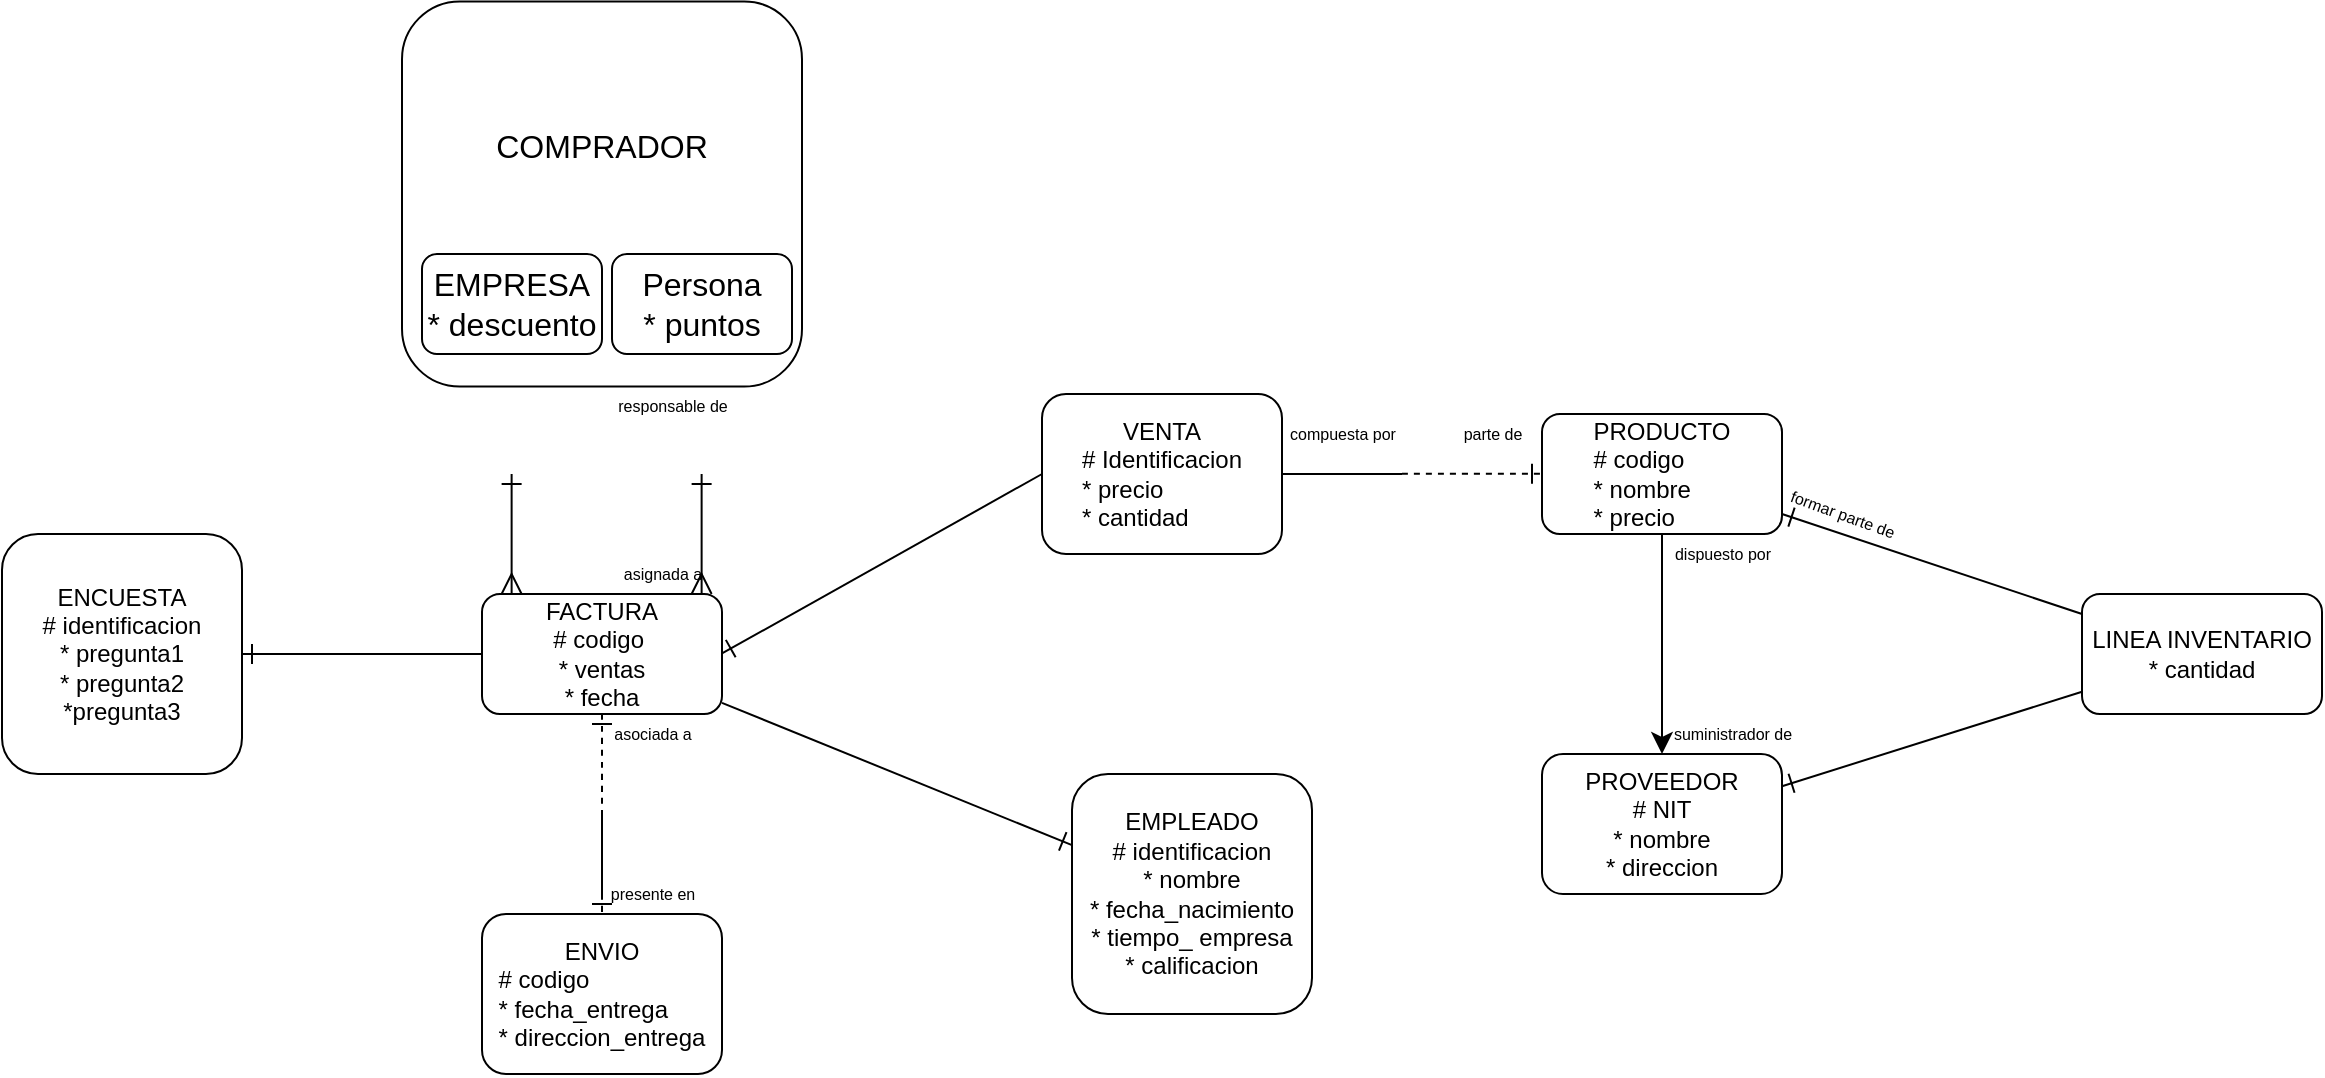 <mxfile version="21.1.5" type="github">
  <diagram name="Page-1" id="welwAuUpqZPMjJ7m0QYO">
    <mxGraphModel dx="1436" dy="448" grid="1" gridSize="10" guides="1" tooltips="1" connect="1" arrows="1" fold="1" page="1" pageScale="1" pageWidth="850" pageHeight="1100" math="0" shadow="0">
      <root>
        <mxCell id="0" />
        <mxCell id="1" parent="0" />
        <mxCell id="qYcrkfFkZDpFq10aM7kx-1" value="COMPRADOR&lt;br style=&quot;color: rgb(255, 255, 255); font-size: 12px;&quot;&gt;&lt;div style=&quot;color: rgb(255, 255, 255); font-size: 12px; text-align: left; line-height: 12px;&quot;&gt;&lt;span style=&quot;background-color: initial;&quot;&gt;# identificacion&lt;/span&gt;&lt;/div&gt;&lt;div style=&quot;color: rgb(255, 255, 255); font-size: 12px; text-align: left; line-height: 12px;&quot;&gt;&lt;span style=&quot;background-color: initial;&quot;&gt;* nombre&lt;/span&gt;&lt;/div&gt;&lt;div style=&quot;color: rgb(255, 255, 255); font-size: 12px; text-align: left; line-height: 12px;&quot;&gt;&lt;span style=&quot;background-color: initial;&quot;&gt;* cantidad&lt;/span&gt;&lt;/div&gt;&lt;div style=&quot;color: rgb(255, 255, 255); font-size: 12px; text-align: left; line-height: 12px;&quot;&gt;&lt;span style=&quot;background-color: initial;&quot;&gt;&lt;br&gt;&lt;/span&gt;&lt;/div&gt;" style="rounded=1;whiteSpace=wrap;html=1;fontSize=16;direction=east;" parent="1" vertex="1">
          <mxGeometry x="30" y="103.75" width="200" height="192.5" as="geometry" />
        </mxCell>
        <mxCell id="qYcrkfFkZDpFq10aM7kx-2" value="" style="edgeStyle=none;curved=1;rounded=0;orthogonalLoop=1;jettySize=auto;html=1;fontSize=12;startSize=8;endSize=8;endArrow=none;endFill=0;" parent="1" source="qYcrkfFkZDpFq10aM7kx-4" edge="1">
          <mxGeometry relative="1" as="geometry">
            <mxPoint x="530" y="340" as="targetPoint" />
          </mxGeometry>
        </mxCell>
        <mxCell id="qYcrkfFkZDpFq10aM7kx-4" value="VENTA&lt;br&gt;# Identificacion&lt;br&gt;&lt;div style=&quot;text-align: left;&quot;&gt;&lt;span style=&quot;background-color: initial;&quot;&gt;* precio&lt;/span&gt;&lt;/div&gt;&lt;div style=&quot;text-align: left;&quot;&gt;&lt;span style=&quot;background-color: initial;&quot;&gt;* cantidad&lt;/span&gt;&lt;/div&gt;" style="rounded=1;whiteSpace=wrap;html=1;" parent="1" vertex="1">
          <mxGeometry x="350" y="300" width="120" height="80" as="geometry" />
        </mxCell>
        <mxCell id="qYcrkfFkZDpFq10aM7kx-5" style="edgeStyle=none;curved=1;rounded=0;orthogonalLoop=1;jettySize=auto;html=1;fontSize=12;startSize=8;endSize=8;" parent="1" source="qYcrkfFkZDpFq10aM7kx-7" target="qYcrkfFkZDpFq10aM7kx-12" edge="1">
          <mxGeometry relative="1" as="geometry" />
        </mxCell>
        <mxCell id="qYcrkfFkZDpFq10aM7kx-6" value="" style="edgeStyle=none;curved=1;rounded=0;orthogonalLoop=1;jettySize=auto;html=1;fontSize=12;startSize=8;endSize=8;endArrow=none;endFill=0;startArrow=ERone;startFill=0;" parent="1" source="qYcrkfFkZDpFq10aM7kx-7" target="qYcrkfFkZDpFq10aM7kx-10" edge="1">
          <mxGeometry relative="1" as="geometry" />
        </mxCell>
        <mxCell id="qYcrkfFkZDpFq10aM7kx-7" value="PRODUCTO&lt;br&gt;&lt;div style=&quot;text-align: left;&quot;&gt;&lt;span style=&quot;background-color: initial;&quot;&gt;# codigo&lt;/span&gt;&lt;/div&gt;&lt;div style=&quot;text-align: left;&quot;&gt;&lt;span style=&quot;background-color: initial;&quot;&gt;* nombre&amp;nbsp;&lt;/span&gt;&lt;/div&gt;&lt;div style=&quot;text-align: left;&quot;&gt;&lt;span style=&quot;background-color: initial;&quot;&gt;* precio&lt;/span&gt;&lt;/div&gt;" style="rounded=1;whiteSpace=wrap;html=1;align=center;" parent="1" vertex="1">
          <mxGeometry x="600" y="310" width="120" height="60" as="geometry" />
        </mxCell>
        <mxCell id="qYcrkfFkZDpFq10aM7kx-10" value="LINEA INVENTARIO&lt;br&gt;* cantidad" style="rounded=1;whiteSpace=wrap;html=1;" parent="1" vertex="1">
          <mxGeometry x="870" y="400" width="120" height="60" as="geometry" />
        </mxCell>
        <mxCell id="qYcrkfFkZDpFq10aM7kx-11" value="" style="edgeStyle=none;curved=1;rounded=0;orthogonalLoop=1;jettySize=auto;html=1;fontSize=12;startSize=8;endSize=8;endArrow=none;endFill=0;startArrow=ERone;startFill=0;" parent="1" source="qYcrkfFkZDpFq10aM7kx-12" target="qYcrkfFkZDpFq10aM7kx-10" edge="1">
          <mxGeometry relative="1" as="geometry" />
        </mxCell>
        <mxCell id="qYcrkfFkZDpFq10aM7kx-12" value="PROVEEDOR&lt;br&gt;# NIT&lt;br&gt;* nombre&lt;br&gt;* direccion" style="rounded=1;whiteSpace=wrap;html=1;" parent="1" vertex="1">
          <mxGeometry x="600" y="480" width="120" height="70" as="geometry" />
        </mxCell>
        <mxCell id="qYcrkfFkZDpFq10aM7kx-13" value="ENVIO&lt;br&gt;&lt;div style=&quot;text-align: left;&quot;&gt;&lt;span style=&quot;background-color: initial;&quot;&gt;# codigo&lt;/span&gt;&lt;/div&gt;&lt;div style=&quot;text-align: left;&quot;&gt;&lt;span style=&quot;background-color: initial;&quot;&gt;* fecha_entrega&lt;/span&gt;&lt;/div&gt;&lt;div style=&quot;text-align: left;&quot;&gt;&lt;span style=&quot;background-color: initial;&quot;&gt;* direccion_entrega&lt;/span&gt;&lt;/div&gt;" style="rounded=1;whiteSpace=wrap;html=1;" parent="1" vertex="1">
          <mxGeometry x="70" y="560" width="120" height="80" as="geometry" />
        </mxCell>
        <mxCell id="qYcrkfFkZDpFq10aM7kx-15" style="edgeStyle=none;curved=1;rounded=0;orthogonalLoop=1;jettySize=auto;html=1;entryX=0.5;entryY=0;entryDx=0;entryDy=0;fontSize=12;startSize=8;endSize=8;dashed=1;endArrow=ERone;endFill=0;startArrow=ERone;startFill=0;" parent="1" source="qYcrkfFkZDpFq10aM7kx-17" target="qYcrkfFkZDpFq10aM7kx-13" edge="1">
          <mxGeometry relative="1" as="geometry" />
        </mxCell>
        <mxCell id="qYcrkfFkZDpFq10aM7kx-16" value="" style="edgeStyle=none;curved=1;rounded=0;orthogonalLoop=1;jettySize=auto;html=1;fontSize=12;startSize=8;endSize=8;endArrow=ERone;endFill=0;" parent="1" source="qYcrkfFkZDpFq10aM7kx-17" target="qYcrkfFkZDpFq10aM7kx-20" edge="1">
          <mxGeometry relative="1" as="geometry" />
        </mxCell>
        <mxCell id="sSpzTHMyrxtLYqOQlPgQ-4" value="" style="edgeStyle=none;curved=1;rounded=0;orthogonalLoop=1;jettySize=auto;html=1;fontSize=12;startSize=8;endSize=8;endArrow=ERone;endFill=0;" edge="1" parent="1" source="qYcrkfFkZDpFq10aM7kx-17" target="sSpzTHMyrxtLYqOQlPgQ-1">
          <mxGeometry relative="1" as="geometry" />
        </mxCell>
        <mxCell id="qYcrkfFkZDpFq10aM7kx-17" value="FACTURA&lt;br&gt;# codigo&amp;nbsp;&lt;br&gt;* ventas&lt;br&gt;* fecha" style="rounded=1;whiteSpace=wrap;html=1;" parent="1" vertex="1">
          <mxGeometry x="70" y="400" width="120" height="60" as="geometry" />
        </mxCell>
        <mxCell id="qYcrkfFkZDpFq10aM7kx-18" value="Persona&lt;br&gt;* puntos" style="rounded=1;whiteSpace=wrap;html=1;fontSize=16;" parent="1" vertex="1">
          <mxGeometry x="135" y="230" width="90" height="50" as="geometry" />
        </mxCell>
        <mxCell id="qYcrkfFkZDpFq10aM7kx-19" value="EMPRESA&lt;br&gt;* descuento" style="rounded=1;whiteSpace=wrap;html=1;fontSize=16;" parent="1" vertex="1">
          <mxGeometry x="40" y="230" width="90" height="50" as="geometry" />
        </mxCell>
        <mxCell id="qYcrkfFkZDpFq10aM7kx-20" value="EMPLEADO&lt;br&gt;# identificacion&lt;br&gt;* nombre&lt;br&gt;* fecha_nacimiento&lt;br&gt;* tiempo_ empresa&lt;br&gt;* calificacion" style="rounded=1;whiteSpace=wrap;html=1;" parent="1" vertex="1">
          <mxGeometry x="365" y="490" width="120" height="120" as="geometry" />
        </mxCell>
        <mxCell id="qYcrkfFkZDpFq10aM7kx-21" value="compuesta por" style="text;html=1;align=center;verticalAlign=middle;resizable=0;points=[];autosize=1;strokeColor=none;fillColor=none;fontSize=8;" parent="1" vertex="1">
          <mxGeometry x="460" y="310" width="80" height="20" as="geometry" />
        </mxCell>
        <mxCell id="qYcrkfFkZDpFq10aM7kx-22" value="parte de" style="text;html=1;align=center;verticalAlign=middle;resizable=0;points=[];autosize=1;strokeColor=none;fillColor=none;fontSize=8;" parent="1" vertex="1">
          <mxGeometry x="550" y="310" width="50" height="20" as="geometry" />
        </mxCell>
        <mxCell id="qYcrkfFkZDpFq10aM7kx-25" style="edgeStyle=none;curved=1;rounded=0;orthogonalLoop=1;jettySize=auto;html=1;fontSize=12;startSize=8;endSize=8;endArrow=none;endFill=0;" parent="1" edge="1">
          <mxGeometry relative="1" as="geometry">
            <mxPoint x="130" y="510" as="sourcePoint" />
            <mxPoint x="130" y="550" as="targetPoint" />
          </mxGeometry>
        </mxCell>
        <mxCell id="qYcrkfFkZDpFq10aM7kx-26" value="asociada a" style="text;html=1;align=center;verticalAlign=middle;resizable=0;points=[];autosize=1;strokeColor=none;fillColor=none;fontSize=8;" parent="1" vertex="1">
          <mxGeometry x="125" y="460" width="60" height="20" as="geometry" />
        </mxCell>
        <mxCell id="qYcrkfFkZDpFq10aM7kx-27" value="presente en" style="text;html=1;align=center;verticalAlign=middle;resizable=0;points=[];autosize=1;strokeColor=none;fillColor=none;fontSize=8;" parent="1" vertex="1">
          <mxGeometry x="120" y="540" width="70" height="20" as="geometry" />
        </mxCell>
        <mxCell id="qYcrkfFkZDpFq10aM7kx-28" value="dispuesto por" style="text;html=1;align=center;verticalAlign=middle;resizable=0;points=[];autosize=1;strokeColor=none;fillColor=none;fontSize=8;" parent="1" vertex="1">
          <mxGeometry x="655" y="370" width="70" height="20" as="geometry" />
        </mxCell>
        <mxCell id="qYcrkfFkZDpFq10aM7kx-29" value="suministrador de" style="text;html=1;align=center;verticalAlign=middle;resizable=0;points=[];autosize=1;strokeColor=none;fillColor=none;fontSize=8;" parent="1" vertex="1">
          <mxGeometry x="655" y="460" width="80" height="20" as="geometry" />
        </mxCell>
        <mxCell id="qYcrkfFkZDpFq10aM7kx-30" value="formar parte de" style="text;html=1;align=center;verticalAlign=middle;resizable=0;points=[];autosize=1;strokeColor=none;fillColor=none;fontSize=8;rotation=20;" parent="1" vertex="1">
          <mxGeometry x="710" y="350" width="80" height="20" as="geometry" />
        </mxCell>
        <mxCell id="sSpzTHMyrxtLYqOQlPgQ-1" value="ENCUESTA&lt;br&gt;# identificacion&lt;br&gt;* pregunta1&lt;br&gt;* pregunta2&lt;br&gt;*pregunta3&lt;br&gt;" style="rounded=1;whiteSpace=wrap;html=1;" vertex="1" parent="1">
          <mxGeometry x="-170" y="370" width="120" height="120" as="geometry" />
        </mxCell>
        <mxCell id="sSpzTHMyrxtLYqOQlPgQ-5" value="" style="edgeStyle=none;curved=1;rounded=0;orthogonalLoop=1;jettySize=auto;html=1;fontSize=12;startSize=8;endSize=8;endArrow=ERone;endFill=0;dashed=1;" edge="1" parent="1">
          <mxGeometry relative="1" as="geometry">
            <mxPoint x="530" y="339.89" as="sourcePoint" />
            <mxPoint x="600" y="339.89" as="targetPoint" />
          </mxGeometry>
        </mxCell>
        <mxCell id="sSpzTHMyrxtLYqOQlPgQ-7" value="" style="edgeStyle=none;curved=1;rounded=0;orthogonalLoop=1;jettySize=auto;html=1;fontSize=12;startSize=8;endSize=8;endArrow=ERone;endFill=0;exitX=0;exitY=0.5;exitDx=0;exitDy=0;" edge="1" parent="1" source="qYcrkfFkZDpFq10aM7kx-4">
          <mxGeometry relative="1" as="geometry">
            <mxPoint x="240" y="429.74" as="sourcePoint" />
            <mxPoint x="190" y="429.74" as="targetPoint" />
          </mxGeometry>
        </mxCell>
        <mxCell id="sSpzTHMyrxtLYqOQlPgQ-8" value="responsable de" style="text;html=1;align=center;verticalAlign=middle;resizable=0;points=[];autosize=1;strokeColor=none;fillColor=none;fontSize=8;" vertex="1" parent="1">
          <mxGeometry x="125" y="296.25" width="80" height="20" as="geometry" />
        </mxCell>
        <mxCell id="sSpzTHMyrxtLYqOQlPgQ-9" value="asignada a" style="text;html=1;align=center;verticalAlign=middle;resizable=0;points=[];autosize=1;strokeColor=none;fillColor=none;fontSize=8;" vertex="1" parent="1">
          <mxGeometry x="130" y="380" width="60" height="20" as="geometry" />
        </mxCell>
        <mxCell id="sSpzTHMyrxtLYqOQlPgQ-10" style="edgeStyle=none;curved=1;rounded=0;orthogonalLoop=1;jettySize=auto;html=1;fontSize=12;startSize=8;endSize=8;endArrow=ERone;endFill=0;startArrow=ERmany;startFill=0;" edge="1" parent="1">
          <mxGeometry relative="1" as="geometry">
            <mxPoint x="179.81" y="340" as="targetPoint" />
            <mxPoint x="179.81" y="400" as="sourcePoint" />
            <Array as="points">
              <mxPoint x="179.81" y="370" />
              <mxPoint x="179.81" y="340" />
            </Array>
          </mxGeometry>
        </mxCell>
        <mxCell id="sSpzTHMyrxtLYqOQlPgQ-11" style="edgeStyle=none;curved=1;rounded=0;orthogonalLoop=1;jettySize=auto;html=1;fontSize=12;startSize=8;endSize=8;endArrow=ERone;endFill=0;startArrow=ERmany;startFill=0;" edge="1" parent="1">
          <mxGeometry relative="1" as="geometry">
            <mxPoint x="84.81" y="340" as="targetPoint" />
            <mxPoint x="84.81" y="400" as="sourcePoint" />
            <Array as="points">
              <mxPoint x="84.81" y="370" />
              <mxPoint x="84.81" y="340" />
            </Array>
          </mxGeometry>
        </mxCell>
      </root>
    </mxGraphModel>
  </diagram>
</mxfile>
